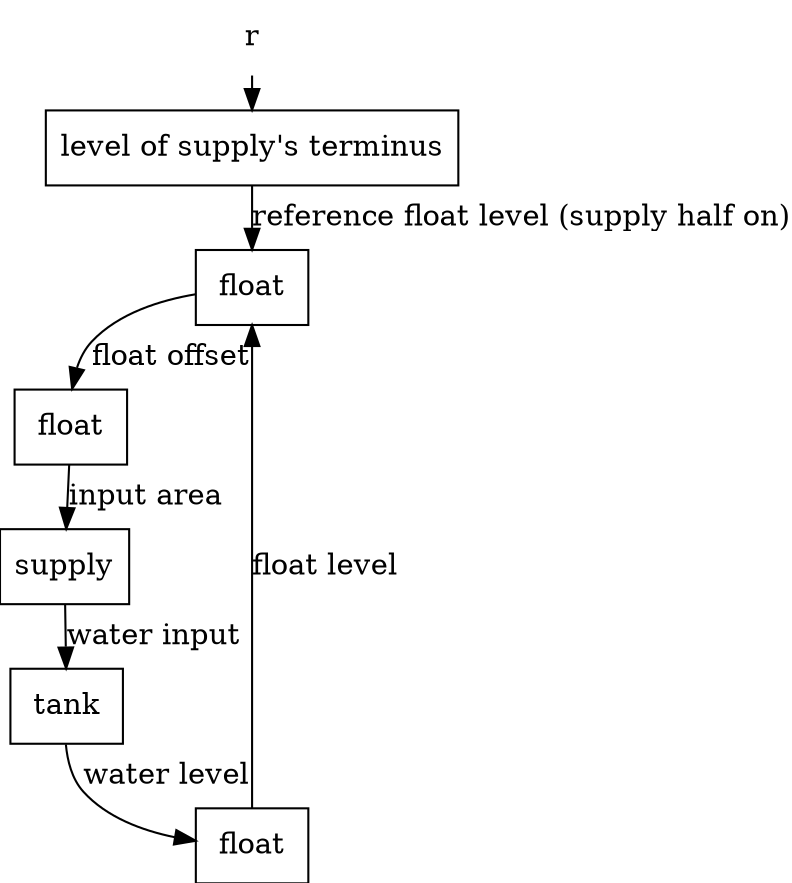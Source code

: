 
digraph pr01_01_c {
   nodesep=0.01
   ranksep=0.01
   pad=0
   r [shape=none, texlbl="desired water level"];
   node [shape=box,margin=0.1];
   i [label="level of supply's terminus"];
   cp [label="float"];
   ct [label="float"];
   a [label="supply"];
   p [label="tank"];
   s [label="float"];
   r -> i;
   i -> cp [label="reference float level (supply half on)"];
   cp -> ct [label="float offset"];
   ct -> a [label="input area"];
   a -> p [label="water input"];
   p -> s [label="water level"];
   s -> cp [label="float level",weight=5];
}

